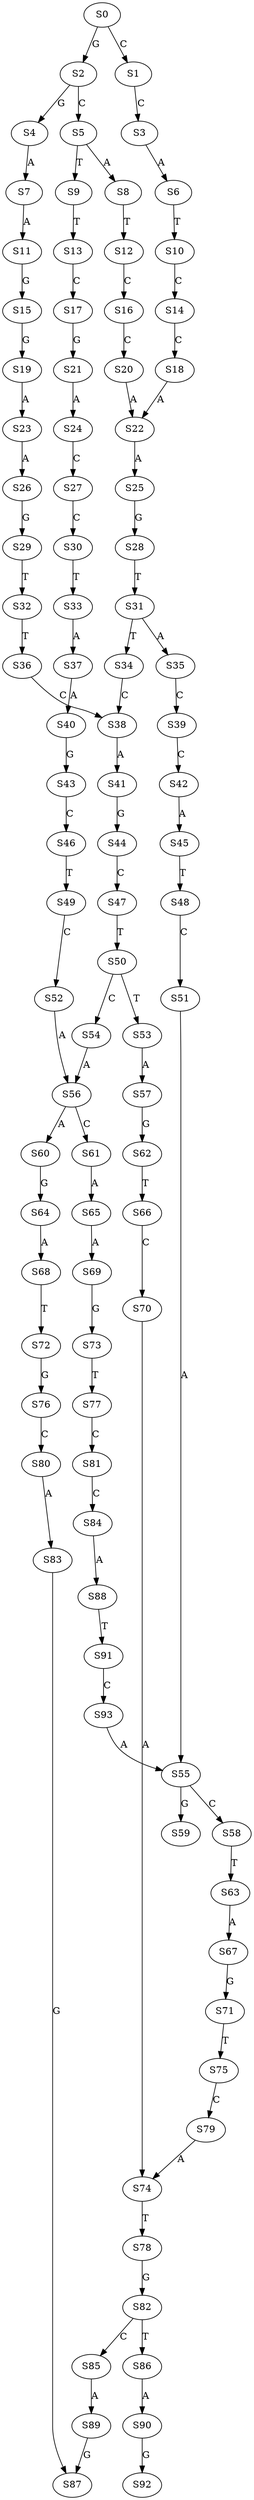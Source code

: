 strict digraph  {
	S0 -> S1 [ label = C ];
	S0 -> S2 [ label = G ];
	S1 -> S3 [ label = C ];
	S2 -> S4 [ label = G ];
	S2 -> S5 [ label = C ];
	S3 -> S6 [ label = A ];
	S4 -> S7 [ label = A ];
	S5 -> S8 [ label = A ];
	S5 -> S9 [ label = T ];
	S6 -> S10 [ label = T ];
	S7 -> S11 [ label = A ];
	S8 -> S12 [ label = T ];
	S9 -> S13 [ label = T ];
	S10 -> S14 [ label = C ];
	S11 -> S15 [ label = G ];
	S12 -> S16 [ label = C ];
	S13 -> S17 [ label = C ];
	S14 -> S18 [ label = C ];
	S15 -> S19 [ label = G ];
	S16 -> S20 [ label = C ];
	S17 -> S21 [ label = G ];
	S18 -> S22 [ label = A ];
	S19 -> S23 [ label = A ];
	S20 -> S22 [ label = A ];
	S21 -> S24 [ label = A ];
	S22 -> S25 [ label = A ];
	S23 -> S26 [ label = A ];
	S24 -> S27 [ label = C ];
	S25 -> S28 [ label = G ];
	S26 -> S29 [ label = G ];
	S27 -> S30 [ label = C ];
	S28 -> S31 [ label = T ];
	S29 -> S32 [ label = T ];
	S30 -> S33 [ label = T ];
	S31 -> S34 [ label = T ];
	S31 -> S35 [ label = A ];
	S32 -> S36 [ label = T ];
	S33 -> S37 [ label = A ];
	S34 -> S38 [ label = C ];
	S35 -> S39 [ label = C ];
	S36 -> S38 [ label = C ];
	S37 -> S40 [ label = A ];
	S38 -> S41 [ label = A ];
	S39 -> S42 [ label = C ];
	S40 -> S43 [ label = G ];
	S41 -> S44 [ label = G ];
	S42 -> S45 [ label = A ];
	S43 -> S46 [ label = C ];
	S44 -> S47 [ label = C ];
	S45 -> S48 [ label = T ];
	S46 -> S49 [ label = T ];
	S47 -> S50 [ label = T ];
	S48 -> S51 [ label = C ];
	S49 -> S52 [ label = C ];
	S50 -> S53 [ label = T ];
	S50 -> S54 [ label = C ];
	S51 -> S55 [ label = A ];
	S52 -> S56 [ label = A ];
	S53 -> S57 [ label = A ];
	S54 -> S56 [ label = A ];
	S55 -> S58 [ label = C ];
	S55 -> S59 [ label = G ];
	S56 -> S60 [ label = A ];
	S56 -> S61 [ label = C ];
	S57 -> S62 [ label = G ];
	S58 -> S63 [ label = T ];
	S60 -> S64 [ label = G ];
	S61 -> S65 [ label = A ];
	S62 -> S66 [ label = T ];
	S63 -> S67 [ label = A ];
	S64 -> S68 [ label = A ];
	S65 -> S69 [ label = A ];
	S66 -> S70 [ label = C ];
	S67 -> S71 [ label = G ];
	S68 -> S72 [ label = T ];
	S69 -> S73 [ label = G ];
	S70 -> S74 [ label = A ];
	S71 -> S75 [ label = T ];
	S72 -> S76 [ label = G ];
	S73 -> S77 [ label = T ];
	S74 -> S78 [ label = T ];
	S75 -> S79 [ label = C ];
	S76 -> S80 [ label = C ];
	S77 -> S81 [ label = C ];
	S78 -> S82 [ label = G ];
	S79 -> S74 [ label = A ];
	S80 -> S83 [ label = A ];
	S81 -> S84 [ label = C ];
	S82 -> S85 [ label = C ];
	S82 -> S86 [ label = T ];
	S83 -> S87 [ label = G ];
	S84 -> S88 [ label = A ];
	S85 -> S89 [ label = A ];
	S86 -> S90 [ label = A ];
	S88 -> S91 [ label = T ];
	S89 -> S87 [ label = G ];
	S90 -> S92 [ label = G ];
	S91 -> S93 [ label = C ];
	S93 -> S55 [ label = A ];
}
